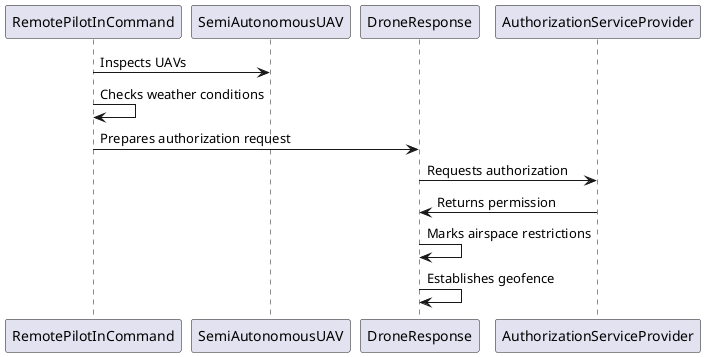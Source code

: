 @startuml "Flight authorization from Aviation Regulators"

RemotePilotInCommand -> SemiAutonomousUAV: Inspects UAVs
RemotePilotInCommand -> RemotePilotInCommand: Checks weather conditions
RemotePilotInCommand -> DroneResponse: Prepares authorization request
DroneResponse -> AuthorizationServiceProvider: Requests authorization
AuthorizationServiceProvider -> DroneResponse: Returns permission
DroneResponse -> DroneResponse: Marks airspace restrictions
DroneResponse -> DroneResponse: Establishes geofence

@enduml
